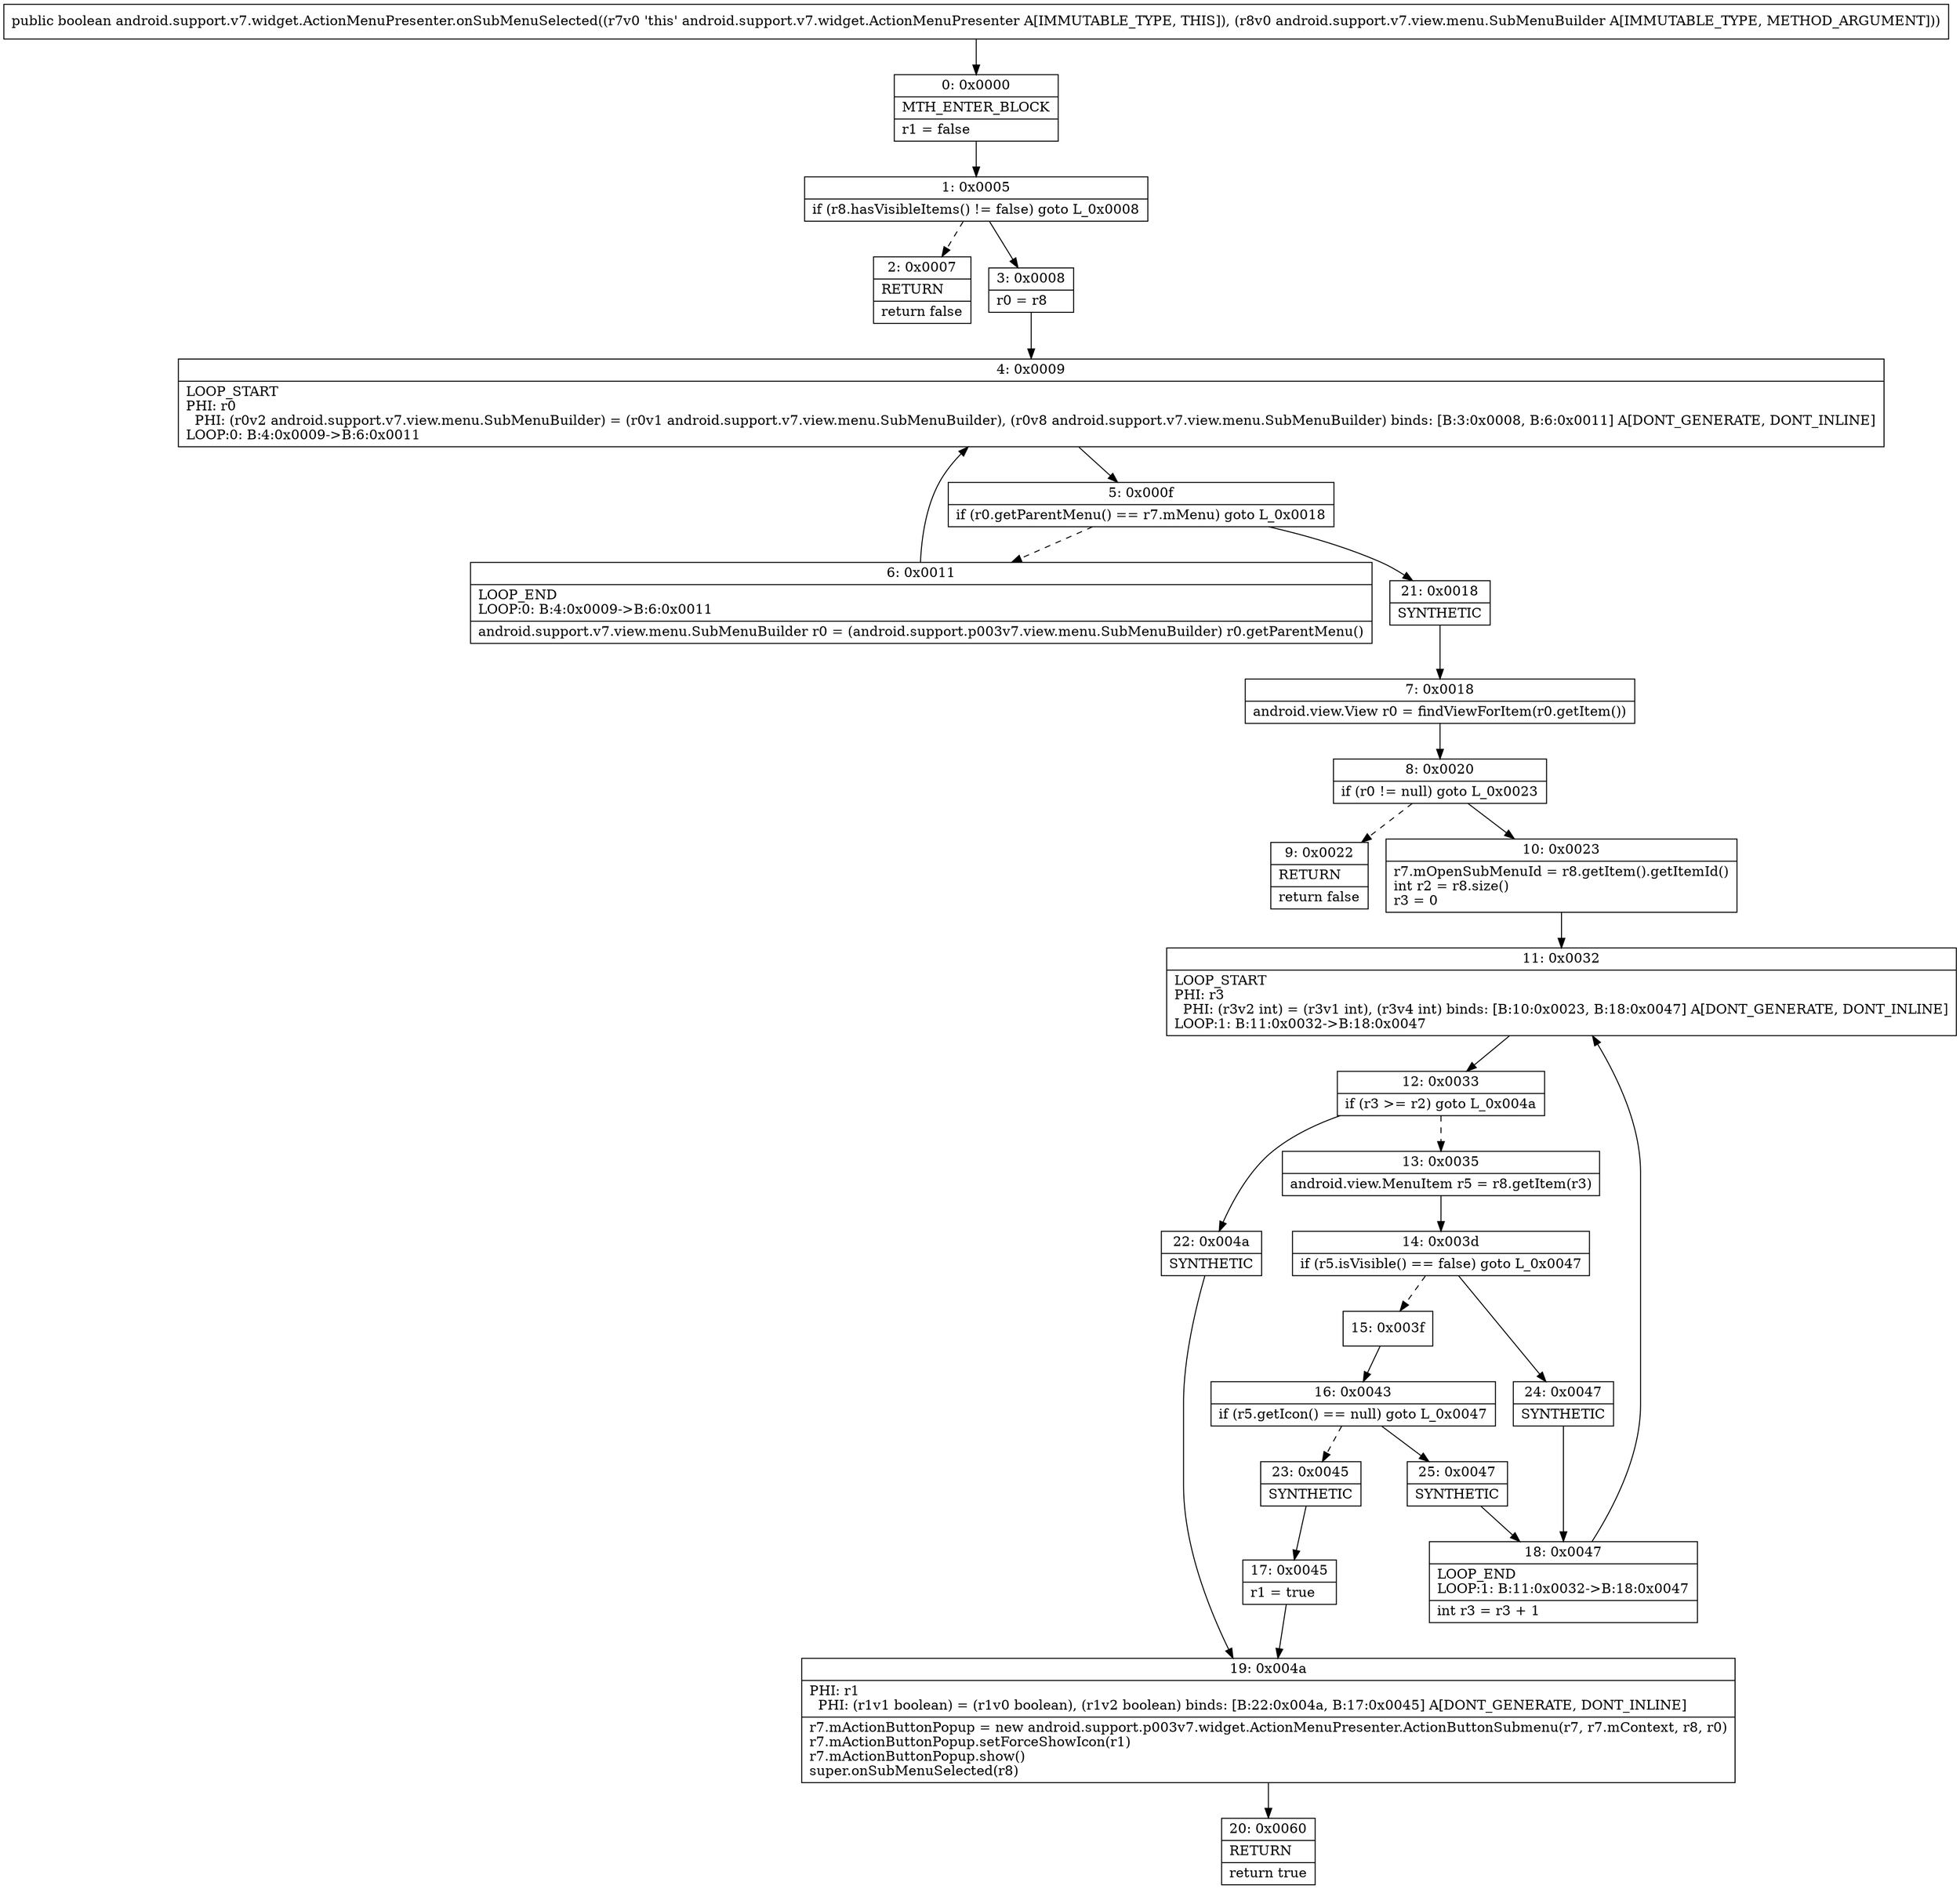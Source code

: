 digraph "CFG forandroid.support.v7.widget.ActionMenuPresenter.onSubMenuSelected(Landroid\/support\/v7\/view\/menu\/SubMenuBuilder;)Z" {
Node_0 [shape=record,label="{0\:\ 0x0000|MTH_ENTER_BLOCK\l|r1 = false\l}"];
Node_1 [shape=record,label="{1\:\ 0x0005|if (r8.hasVisibleItems() != false) goto L_0x0008\l}"];
Node_2 [shape=record,label="{2\:\ 0x0007|RETURN\l|return false\l}"];
Node_3 [shape=record,label="{3\:\ 0x0008|r0 = r8\l}"];
Node_4 [shape=record,label="{4\:\ 0x0009|LOOP_START\lPHI: r0 \l  PHI: (r0v2 android.support.v7.view.menu.SubMenuBuilder) = (r0v1 android.support.v7.view.menu.SubMenuBuilder), (r0v8 android.support.v7.view.menu.SubMenuBuilder) binds: [B:3:0x0008, B:6:0x0011] A[DONT_GENERATE, DONT_INLINE]\lLOOP:0: B:4:0x0009\-\>B:6:0x0011\l}"];
Node_5 [shape=record,label="{5\:\ 0x000f|if (r0.getParentMenu() == r7.mMenu) goto L_0x0018\l}"];
Node_6 [shape=record,label="{6\:\ 0x0011|LOOP_END\lLOOP:0: B:4:0x0009\-\>B:6:0x0011\l|android.support.v7.view.menu.SubMenuBuilder r0 = (android.support.p003v7.view.menu.SubMenuBuilder) r0.getParentMenu()\l}"];
Node_7 [shape=record,label="{7\:\ 0x0018|android.view.View r0 = findViewForItem(r0.getItem())\l}"];
Node_8 [shape=record,label="{8\:\ 0x0020|if (r0 != null) goto L_0x0023\l}"];
Node_9 [shape=record,label="{9\:\ 0x0022|RETURN\l|return false\l}"];
Node_10 [shape=record,label="{10\:\ 0x0023|r7.mOpenSubMenuId = r8.getItem().getItemId()\lint r2 = r8.size()\lr3 = 0\l}"];
Node_11 [shape=record,label="{11\:\ 0x0032|LOOP_START\lPHI: r3 \l  PHI: (r3v2 int) = (r3v1 int), (r3v4 int) binds: [B:10:0x0023, B:18:0x0047] A[DONT_GENERATE, DONT_INLINE]\lLOOP:1: B:11:0x0032\-\>B:18:0x0047\l}"];
Node_12 [shape=record,label="{12\:\ 0x0033|if (r3 \>= r2) goto L_0x004a\l}"];
Node_13 [shape=record,label="{13\:\ 0x0035|android.view.MenuItem r5 = r8.getItem(r3)\l}"];
Node_14 [shape=record,label="{14\:\ 0x003d|if (r5.isVisible() == false) goto L_0x0047\l}"];
Node_15 [shape=record,label="{15\:\ 0x003f}"];
Node_16 [shape=record,label="{16\:\ 0x0043|if (r5.getIcon() == null) goto L_0x0047\l}"];
Node_17 [shape=record,label="{17\:\ 0x0045|r1 = true\l}"];
Node_18 [shape=record,label="{18\:\ 0x0047|LOOP_END\lLOOP:1: B:11:0x0032\-\>B:18:0x0047\l|int r3 = r3 + 1\l}"];
Node_19 [shape=record,label="{19\:\ 0x004a|PHI: r1 \l  PHI: (r1v1 boolean) = (r1v0 boolean), (r1v2 boolean) binds: [B:22:0x004a, B:17:0x0045] A[DONT_GENERATE, DONT_INLINE]\l|r7.mActionButtonPopup = new android.support.p003v7.widget.ActionMenuPresenter.ActionButtonSubmenu(r7, r7.mContext, r8, r0)\lr7.mActionButtonPopup.setForceShowIcon(r1)\lr7.mActionButtonPopup.show()\lsuper.onSubMenuSelected(r8)\l}"];
Node_20 [shape=record,label="{20\:\ 0x0060|RETURN\l|return true\l}"];
Node_21 [shape=record,label="{21\:\ 0x0018|SYNTHETIC\l}"];
Node_22 [shape=record,label="{22\:\ 0x004a|SYNTHETIC\l}"];
Node_23 [shape=record,label="{23\:\ 0x0045|SYNTHETIC\l}"];
Node_24 [shape=record,label="{24\:\ 0x0047|SYNTHETIC\l}"];
Node_25 [shape=record,label="{25\:\ 0x0047|SYNTHETIC\l}"];
MethodNode[shape=record,label="{public boolean android.support.v7.widget.ActionMenuPresenter.onSubMenuSelected((r7v0 'this' android.support.v7.widget.ActionMenuPresenter A[IMMUTABLE_TYPE, THIS]), (r8v0 android.support.v7.view.menu.SubMenuBuilder A[IMMUTABLE_TYPE, METHOD_ARGUMENT])) }"];
MethodNode -> Node_0;
Node_0 -> Node_1;
Node_1 -> Node_2[style=dashed];
Node_1 -> Node_3;
Node_3 -> Node_4;
Node_4 -> Node_5;
Node_5 -> Node_6[style=dashed];
Node_5 -> Node_21;
Node_6 -> Node_4;
Node_7 -> Node_8;
Node_8 -> Node_9[style=dashed];
Node_8 -> Node_10;
Node_10 -> Node_11;
Node_11 -> Node_12;
Node_12 -> Node_13[style=dashed];
Node_12 -> Node_22;
Node_13 -> Node_14;
Node_14 -> Node_15[style=dashed];
Node_14 -> Node_24;
Node_15 -> Node_16;
Node_16 -> Node_23[style=dashed];
Node_16 -> Node_25;
Node_17 -> Node_19;
Node_18 -> Node_11;
Node_19 -> Node_20;
Node_21 -> Node_7;
Node_22 -> Node_19;
Node_23 -> Node_17;
Node_24 -> Node_18;
Node_25 -> Node_18;
}

